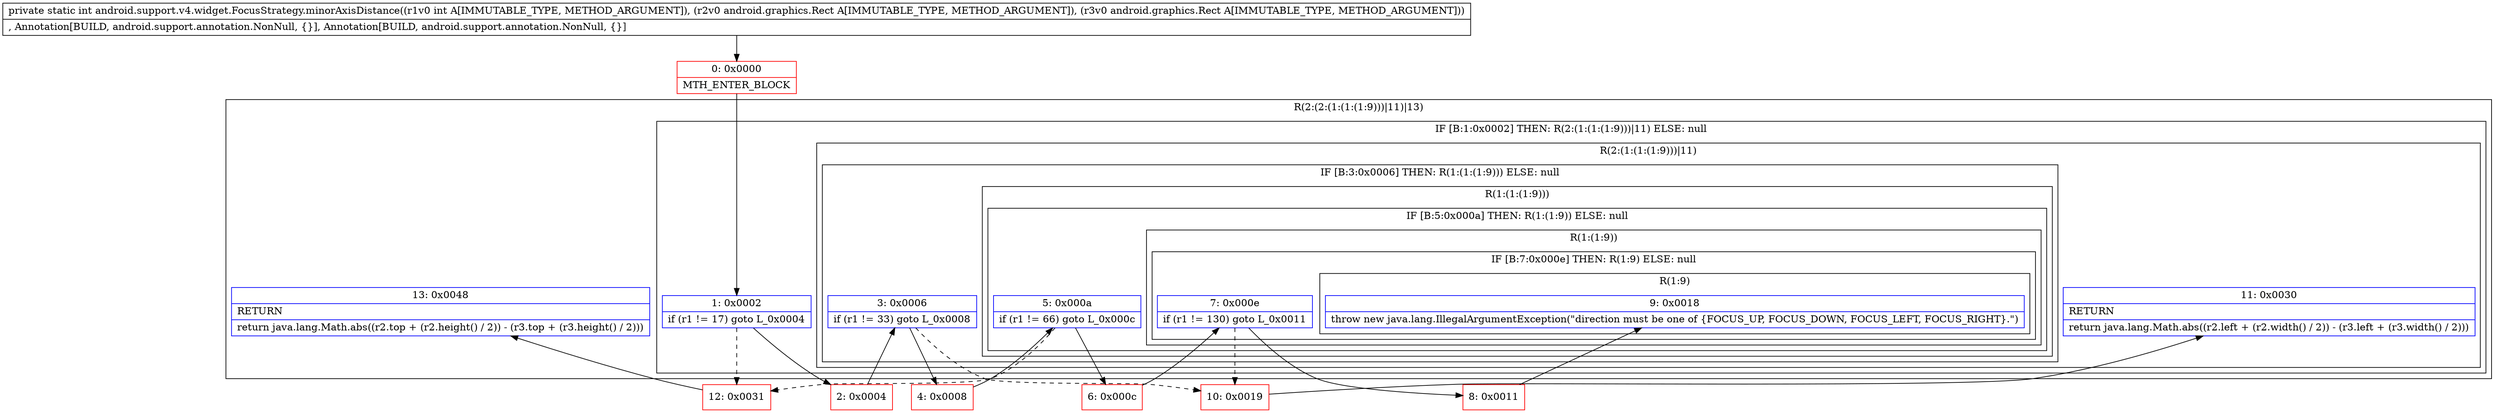 digraph "CFG forandroid.support.v4.widget.FocusStrategy.minorAxisDistance(ILandroid\/graphics\/Rect;Landroid\/graphics\/Rect;)I" {
subgraph cluster_Region_1534562434 {
label = "R(2:(2:(1:(1:(1:9)))|11)|13)";
node [shape=record,color=blue];
subgraph cluster_IfRegion_1300691865 {
label = "IF [B:1:0x0002] THEN: R(2:(1:(1:(1:9)))|11) ELSE: null";
node [shape=record,color=blue];
Node_1 [shape=record,label="{1\:\ 0x0002|if (r1 != 17) goto L_0x0004\l}"];
subgraph cluster_Region_717559953 {
label = "R(2:(1:(1:(1:9)))|11)";
node [shape=record,color=blue];
subgraph cluster_IfRegion_2129483421 {
label = "IF [B:3:0x0006] THEN: R(1:(1:(1:9))) ELSE: null";
node [shape=record,color=blue];
Node_3 [shape=record,label="{3\:\ 0x0006|if (r1 != 33) goto L_0x0008\l}"];
subgraph cluster_Region_427375170 {
label = "R(1:(1:(1:9)))";
node [shape=record,color=blue];
subgraph cluster_IfRegion_1675182279 {
label = "IF [B:5:0x000a] THEN: R(1:(1:9)) ELSE: null";
node [shape=record,color=blue];
Node_5 [shape=record,label="{5\:\ 0x000a|if (r1 != 66) goto L_0x000c\l}"];
subgraph cluster_Region_1641733565 {
label = "R(1:(1:9))";
node [shape=record,color=blue];
subgraph cluster_IfRegion_1964455589 {
label = "IF [B:7:0x000e] THEN: R(1:9) ELSE: null";
node [shape=record,color=blue];
Node_7 [shape=record,label="{7\:\ 0x000e|if (r1 != 130) goto L_0x0011\l}"];
subgraph cluster_Region_636266863 {
label = "R(1:9)";
node [shape=record,color=blue];
Node_9 [shape=record,label="{9\:\ 0x0018|throw new java.lang.IllegalArgumentException(\"direction must be one of \{FOCUS_UP, FOCUS_DOWN, FOCUS_LEFT, FOCUS_RIGHT\}.\")\l}"];
}
}
}
}
}
}
Node_11 [shape=record,label="{11\:\ 0x0030|RETURN\l|return java.lang.Math.abs((r2.left + (r2.width() \/ 2)) \- (r3.left + (r3.width() \/ 2)))\l}"];
}
}
Node_13 [shape=record,label="{13\:\ 0x0048|RETURN\l|return java.lang.Math.abs((r2.top + (r2.height() \/ 2)) \- (r3.top + (r3.height() \/ 2)))\l}"];
}
Node_0 [shape=record,color=red,label="{0\:\ 0x0000|MTH_ENTER_BLOCK\l}"];
Node_2 [shape=record,color=red,label="{2\:\ 0x0004}"];
Node_4 [shape=record,color=red,label="{4\:\ 0x0008}"];
Node_6 [shape=record,color=red,label="{6\:\ 0x000c}"];
Node_8 [shape=record,color=red,label="{8\:\ 0x0011}"];
Node_10 [shape=record,color=red,label="{10\:\ 0x0019}"];
Node_12 [shape=record,color=red,label="{12\:\ 0x0031}"];
MethodNode[shape=record,label="{private static int android.support.v4.widget.FocusStrategy.minorAxisDistance((r1v0 int A[IMMUTABLE_TYPE, METHOD_ARGUMENT]), (r2v0 android.graphics.Rect A[IMMUTABLE_TYPE, METHOD_ARGUMENT]), (r3v0 android.graphics.Rect A[IMMUTABLE_TYPE, METHOD_ARGUMENT]))  | , Annotation[BUILD, android.support.annotation.NonNull, \{\}], Annotation[BUILD, android.support.annotation.NonNull, \{\}]\l}"];
MethodNode -> Node_0;
Node_1 -> Node_2;
Node_1 -> Node_12[style=dashed];
Node_3 -> Node_4;
Node_3 -> Node_10[style=dashed];
Node_5 -> Node_6;
Node_5 -> Node_12[style=dashed];
Node_7 -> Node_8;
Node_7 -> Node_10[style=dashed];
Node_0 -> Node_1;
Node_2 -> Node_3;
Node_4 -> Node_5;
Node_6 -> Node_7;
Node_8 -> Node_9;
Node_10 -> Node_11;
Node_12 -> Node_13;
}

